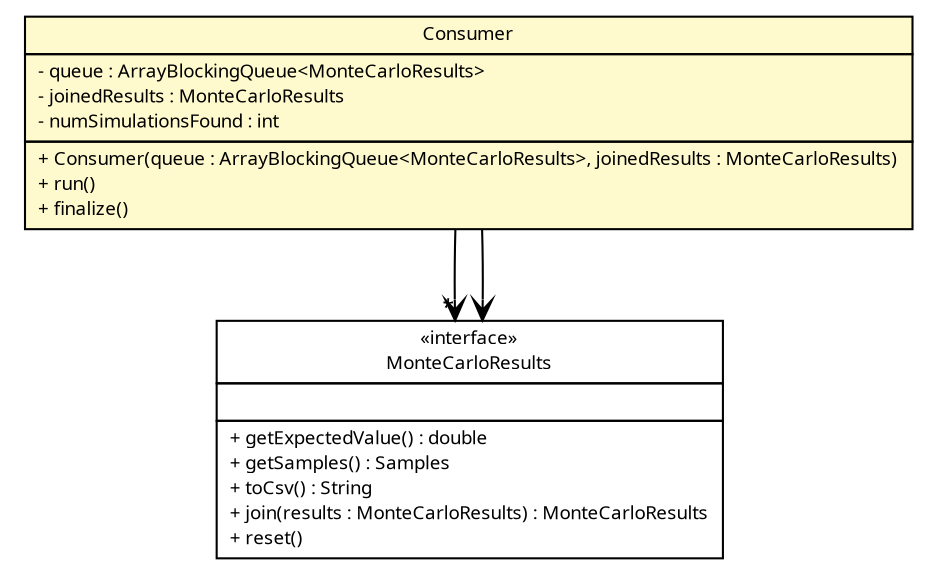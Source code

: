 #!/usr/local/bin/dot
#
# Class diagram 
# Generated by UMLGraph version R5_6 (http://www.umlgraph.org/)
#

digraph G {
	edge [fontname="Trebuchet MS",fontsize=10,labelfontname="Trebuchet MS",labelfontsize=10];
	node [fontname="Trebuchet MS",fontsize=10,shape=plaintext];
	nodesep=0.25;
	ranksep=0.5;
	// broadwick.montecarlo.Consumer
	c8221 [label=<<table title="broadwick.montecarlo.Consumer" border="0" cellborder="1" cellspacing="0" cellpadding="2" port="p" bgcolor="lemonChiffon" href="./Consumer.html">
		<tr><td><table border="0" cellspacing="0" cellpadding="1">
<tr><td align="center" balign="center"><font face="Trebuchet MS"> Consumer </font></td></tr>
		</table></td></tr>
		<tr><td><table border="0" cellspacing="0" cellpadding="1">
<tr><td align="left" balign="left"> - queue : ArrayBlockingQueue&lt;MonteCarloResults&gt; </td></tr>
<tr><td align="left" balign="left"> - joinedResults : MonteCarloResults </td></tr>
<tr><td align="left" balign="left"> - numSimulationsFound : int </td></tr>
		</table></td></tr>
		<tr><td><table border="0" cellspacing="0" cellpadding="1">
<tr><td align="left" balign="left"> + Consumer(queue : ArrayBlockingQueue&lt;MonteCarloResults&gt;, joinedResults : MonteCarloResults) </td></tr>
<tr><td align="left" balign="left"> + run() </td></tr>
<tr><td align="left" balign="left"> + finalize() </td></tr>
		</table></td></tr>
		</table>>, URL="./Consumer.html", fontname="Trebuchet MS", fontcolor="black", fontsize=9.0];
	// broadwick.montecarlo.MonteCarloResults
	c8224 [label=<<table title="broadwick.montecarlo.MonteCarloResults" border="0" cellborder="1" cellspacing="0" cellpadding="2" port="p" href="./MonteCarloResults.html">
		<tr><td><table border="0" cellspacing="0" cellpadding="1">
<tr><td align="center" balign="center"> &#171;interface&#187; </td></tr>
<tr><td align="center" balign="center"><font face="Trebuchet MS"> MonteCarloResults </font></td></tr>
		</table></td></tr>
		<tr><td><table border="0" cellspacing="0" cellpadding="1">
<tr><td align="left" balign="left">  </td></tr>
		</table></td></tr>
		<tr><td><table border="0" cellspacing="0" cellpadding="1">
<tr><td align="left" balign="left"><font face="Trebuchet MS" point-size="9.0"> + getExpectedValue() : double </font></td></tr>
<tr><td align="left" balign="left"><font face="Trebuchet MS" point-size="9.0"> + getSamples() : Samples </font></td></tr>
<tr><td align="left" balign="left"><font face="Trebuchet MS" point-size="9.0"> + toCsv() : String </font></td></tr>
<tr><td align="left" balign="left"><font face="Trebuchet MS" point-size="9.0"> + join(results : MonteCarloResults) : MonteCarloResults </font></td></tr>
<tr><td align="left" balign="left"><font face="Trebuchet MS" point-size="9.0"> + reset() </font></td></tr>
		</table></td></tr>
		</table>>, URL="./MonteCarloResults.html", fontname="Trebuchet MS", fontcolor="black", fontsize=9.0];
	// broadwick.montecarlo.Consumer NAVASSOC broadwick.montecarlo.MonteCarloResults
	c8221:p -> c8224:p [taillabel="", label="", headlabel="*", fontname="Trebuchet MS", fontcolor="black", fontsize=10.0, color="black", arrowhead=open];
	// broadwick.montecarlo.Consumer NAVASSOC broadwick.montecarlo.MonteCarloResults
	c8221:p -> c8224:p [taillabel="", label="", headlabel="", fontname="Trebuchet MS", fontcolor="black", fontsize=10.0, color="black", arrowhead=open];
}

